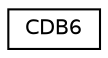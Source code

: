 digraph "Graphical Class Hierarchy"
{
  edge [fontname="Helvetica",fontsize="10",labelfontname="Helvetica",labelfontsize="10"];
  node [fontname="Helvetica",fontsize="10",shape=record];
  rankdir="LR";
  Node1 [label="CDB6",height=0.2,width=0.4,color="black", fillcolor="white", style="filled",URL="$struct_c_d_b6.html"];
}
